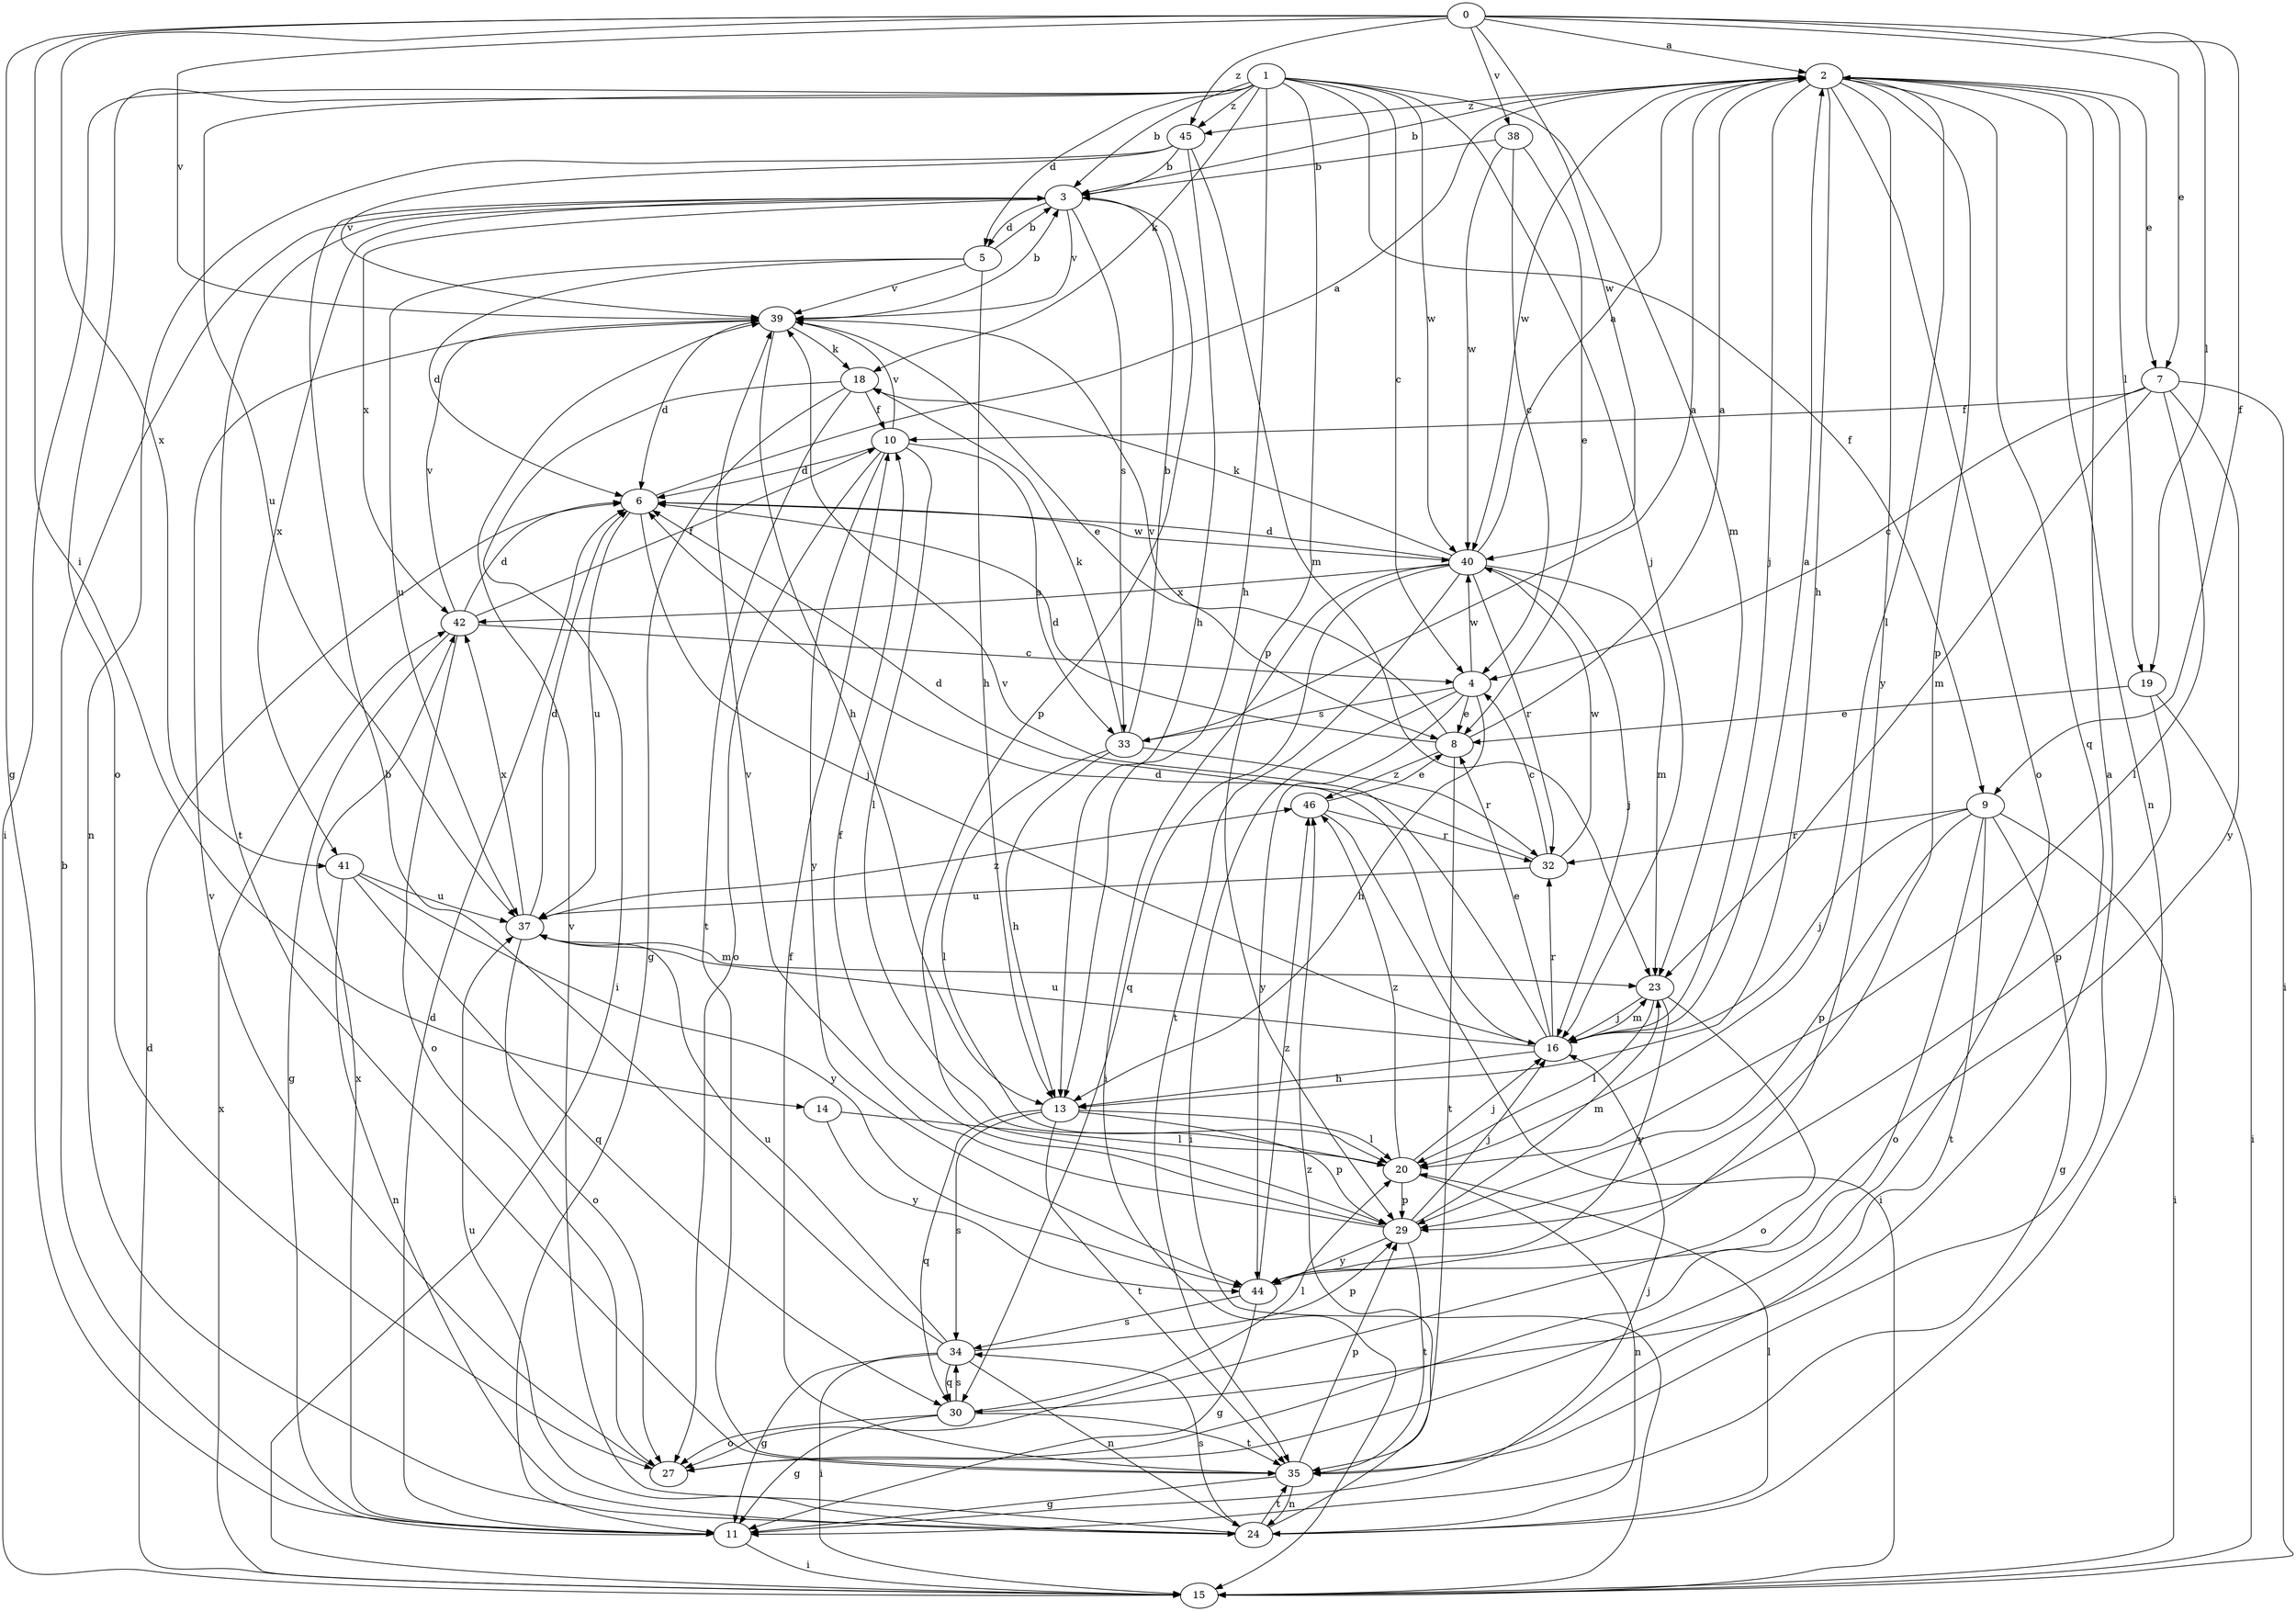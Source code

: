 strict digraph  {
0;
1;
2;
3;
4;
5;
6;
7;
8;
9;
10;
11;
13;
14;
15;
16;
18;
19;
20;
23;
24;
27;
29;
30;
32;
33;
34;
35;
37;
38;
39;
40;
41;
42;
44;
45;
46;
0 -> 2  [label=a];
0 -> 7  [label=e];
0 -> 9  [label=f];
0 -> 11  [label=g];
0 -> 14  [label=i];
0 -> 19  [label=l];
0 -> 38  [label=v];
0 -> 39  [label=v];
0 -> 40  [label=w];
0 -> 41  [label=x];
0 -> 45  [label=z];
1 -> 3  [label=b];
1 -> 4  [label=c];
1 -> 5  [label=d];
1 -> 9  [label=f];
1 -> 13  [label=h];
1 -> 15  [label=i];
1 -> 16  [label=j];
1 -> 18  [label=k];
1 -> 23  [label=m];
1 -> 27  [label=o];
1 -> 29  [label=p];
1 -> 37  [label=u];
1 -> 40  [label=w];
1 -> 45  [label=z];
2 -> 3  [label=b];
2 -> 7  [label=e];
2 -> 13  [label=h];
2 -> 16  [label=j];
2 -> 19  [label=l];
2 -> 20  [label=l];
2 -> 24  [label=n];
2 -> 27  [label=o];
2 -> 29  [label=p];
2 -> 30  [label=q];
2 -> 40  [label=w];
2 -> 44  [label=y];
2 -> 45  [label=z];
3 -> 5  [label=d];
3 -> 29  [label=p];
3 -> 33  [label=s];
3 -> 35  [label=t];
3 -> 39  [label=v];
3 -> 41  [label=x];
3 -> 42  [label=x];
4 -> 8  [label=e];
4 -> 13  [label=h];
4 -> 15  [label=i];
4 -> 33  [label=s];
4 -> 40  [label=w];
4 -> 44  [label=y];
5 -> 3  [label=b];
5 -> 6  [label=d];
5 -> 13  [label=h];
5 -> 37  [label=u];
5 -> 39  [label=v];
6 -> 2  [label=a];
6 -> 16  [label=j];
6 -> 37  [label=u];
6 -> 40  [label=w];
7 -> 4  [label=c];
7 -> 10  [label=f];
7 -> 15  [label=i];
7 -> 20  [label=l];
7 -> 23  [label=m];
7 -> 44  [label=y];
8 -> 2  [label=a];
8 -> 6  [label=d];
8 -> 35  [label=t];
8 -> 39  [label=v];
8 -> 46  [label=z];
9 -> 11  [label=g];
9 -> 15  [label=i];
9 -> 16  [label=j];
9 -> 27  [label=o];
9 -> 29  [label=p];
9 -> 32  [label=r];
9 -> 35  [label=t];
10 -> 6  [label=d];
10 -> 20  [label=l];
10 -> 27  [label=o];
10 -> 33  [label=s];
10 -> 39  [label=v];
10 -> 44  [label=y];
11 -> 3  [label=b];
11 -> 6  [label=d];
11 -> 15  [label=i];
11 -> 16  [label=j];
11 -> 42  [label=x];
13 -> 20  [label=l];
13 -> 29  [label=p];
13 -> 30  [label=q];
13 -> 34  [label=s];
13 -> 35  [label=t];
14 -> 20  [label=l];
14 -> 44  [label=y];
15 -> 6  [label=d];
15 -> 42  [label=x];
16 -> 2  [label=a];
16 -> 6  [label=d];
16 -> 8  [label=e];
16 -> 13  [label=h];
16 -> 23  [label=m];
16 -> 32  [label=r];
16 -> 37  [label=u];
16 -> 39  [label=v];
18 -> 10  [label=f];
18 -> 11  [label=g];
18 -> 15  [label=i];
18 -> 35  [label=t];
19 -> 8  [label=e];
19 -> 15  [label=i];
19 -> 29  [label=p];
20 -> 16  [label=j];
20 -> 24  [label=n];
20 -> 29  [label=p];
20 -> 46  [label=z];
23 -> 16  [label=j];
23 -> 20  [label=l];
23 -> 27  [label=o];
23 -> 44  [label=y];
24 -> 20  [label=l];
24 -> 34  [label=s];
24 -> 35  [label=t];
24 -> 37  [label=u];
24 -> 39  [label=v];
24 -> 46  [label=z];
27 -> 39  [label=v];
29 -> 10  [label=f];
29 -> 16  [label=j];
29 -> 23  [label=m];
29 -> 35  [label=t];
29 -> 39  [label=v];
29 -> 44  [label=y];
30 -> 11  [label=g];
30 -> 20  [label=l];
30 -> 27  [label=o];
30 -> 34  [label=s];
30 -> 35  [label=t];
32 -> 4  [label=c];
32 -> 6  [label=d];
32 -> 37  [label=u];
32 -> 40  [label=w];
33 -> 2  [label=a];
33 -> 3  [label=b];
33 -> 13  [label=h];
33 -> 18  [label=k];
33 -> 20  [label=l];
33 -> 32  [label=r];
34 -> 3  [label=b];
34 -> 11  [label=g];
34 -> 15  [label=i];
34 -> 24  [label=n];
34 -> 29  [label=p];
34 -> 30  [label=q];
34 -> 37  [label=u];
35 -> 2  [label=a];
35 -> 10  [label=f];
35 -> 11  [label=g];
35 -> 24  [label=n];
35 -> 29  [label=p];
37 -> 6  [label=d];
37 -> 23  [label=m];
37 -> 27  [label=o];
37 -> 42  [label=x];
37 -> 46  [label=z];
38 -> 3  [label=b];
38 -> 4  [label=c];
38 -> 8  [label=e];
38 -> 40  [label=w];
39 -> 3  [label=b];
39 -> 6  [label=d];
39 -> 8  [label=e];
39 -> 13  [label=h];
39 -> 18  [label=k];
40 -> 2  [label=a];
40 -> 6  [label=d];
40 -> 15  [label=i];
40 -> 16  [label=j];
40 -> 18  [label=k];
40 -> 23  [label=m];
40 -> 30  [label=q];
40 -> 32  [label=r];
40 -> 35  [label=t];
40 -> 42  [label=x];
41 -> 24  [label=n];
41 -> 30  [label=q];
41 -> 37  [label=u];
41 -> 44  [label=y];
42 -> 4  [label=c];
42 -> 6  [label=d];
42 -> 10  [label=f];
42 -> 11  [label=g];
42 -> 27  [label=o];
42 -> 39  [label=v];
44 -> 11  [label=g];
44 -> 34  [label=s];
44 -> 46  [label=z];
45 -> 3  [label=b];
45 -> 13  [label=h];
45 -> 23  [label=m];
45 -> 24  [label=n];
45 -> 39  [label=v];
46 -> 8  [label=e];
46 -> 15  [label=i];
46 -> 32  [label=r];
}
